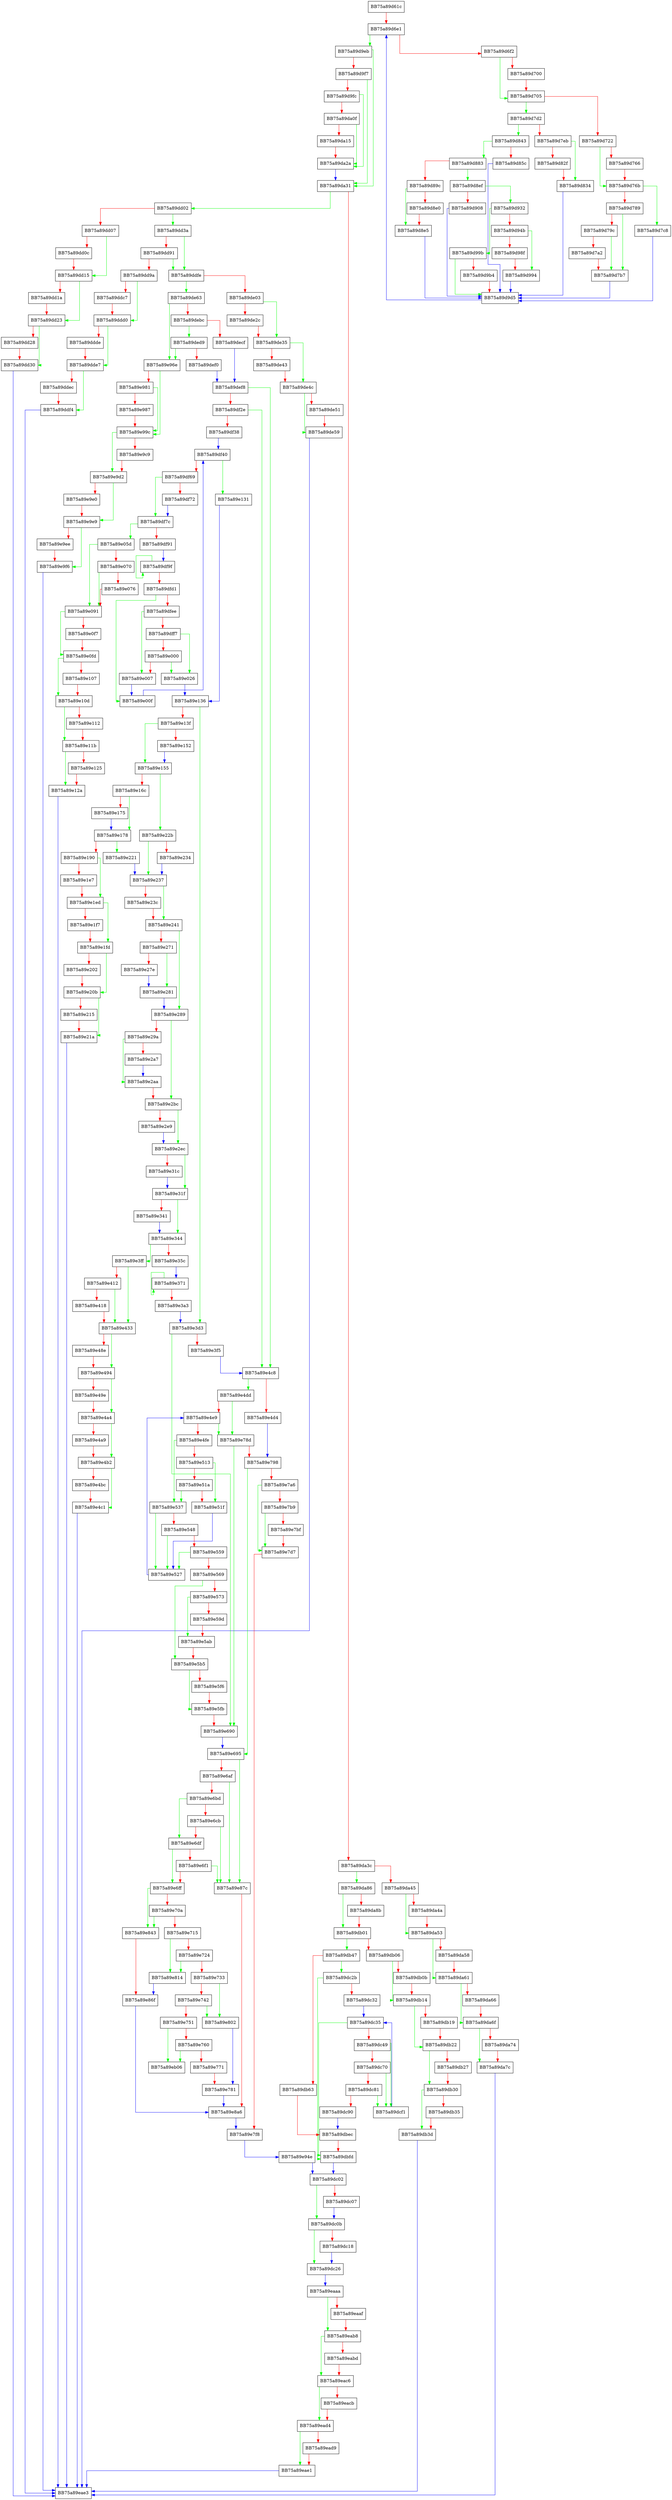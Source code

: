 digraph ProcessSampleRequestResponse {
  node [shape="box"];
  graph [splines=ortho];
  BB75a89d61c -> BB75a89d6e1 [color="red"];
  BB75a89d6e1 -> BB75a89d9eb [color="green"];
  BB75a89d6e1 -> BB75a89d6f2 [color="red"];
  BB75a89d6f2 -> BB75a89d705 [color="green"];
  BB75a89d6f2 -> BB75a89d700 [color="red"];
  BB75a89d700 -> BB75a89d705 [color="red"];
  BB75a89d705 -> BB75a89d7d2 [color="green"];
  BB75a89d705 -> BB75a89d722 [color="red"];
  BB75a89d722 -> BB75a89d76b [color="green"];
  BB75a89d722 -> BB75a89d766 [color="red"];
  BB75a89d766 -> BB75a89d76b [color="red"];
  BB75a89d76b -> BB75a89d7c8 [color="green"];
  BB75a89d76b -> BB75a89d789 [color="red"];
  BB75a89d789 -> BB75a89d7b7 [color="green"];
  BB75a89d789 -> BB75a89d79c [color="red"];
  BB75a89d79c -> BB75a89d7b7 [color="green"];
  BB75a89d79c -> BB75a89d7a2 [color="red"];
  BB75a89d7a2 -> BB75a89d7b7 [color="red"];
  BB75a89d7b7 -> BB75a89d9d5 [color="blue"];
  BB75a89d7c8 -> BB75a89d9d5 [color="blue"];
  BB75a89d7d2 -> BB75a89d843 [color="green"];
  BB75a89d7d2 -> BB75a89d7eb [color="red"];
  BB75a89d7eb -> BB75a89d834 [color="green"];
  BB75a89d7eb -> BB75a89d82f [color="red"];
  BB75a89d82f -> BB75a89d834 [color="red"];
  BB75a89d834 -> BB75a89d9d5 [color="blue"];
  BB75a89d843 -> BB75a89d883 [color="green"];
  BB75a89d843 -> BB75a89d85c [color="red"];
  BB75a89d85c -> BB75a89d9d5 [color="blue"];
  BB75a89d883 -> BB75a89d8ef [color="green"];
  BB75a89d883 -> BB75a89d89c [color="red"];
  BB75a89d89c -> BB75a89d8e5 [color="green"];
  BB75a89d89c -> BB75a89d8e0 [color="red"];
  BB75a89d8e0 -> BB75a89d8e5 [color="red"];
  BB75a89d8e5 -> BB75a89d9d5 [color="blue"];
  BB75a89d8ef -> BB75a89d932 [color="green"];
  BB75a89d8ef -> BB75a89d908 [color="red"];
  BB75a89d908 -> BB75a89d9d5 [color="blue"];
  BB75a89d932 -> BB75a89d99b [color="green"];
  BB75a89d932 -> BB75a89d94b [color="red"];
  BB75a89d94b -> BB75a89d994 [color="green"];
  BB75a89d94b -> BB75a89d98f [color="red"];
  BB75a89d98f -> BB75a89d994 [color="red"];
  BB75a89d994 -> BB75a89d9d5 [color="blue"];
  BB75a89d99b -> BB75a89d9d5 [color="green"];
  BB75a89d99b -> BB75a89d9b4 [color="red"];
  BB75a89d9b4 -> BB75a89d9d5 [color="red"];
  BB75a89d9d5 -> BB75a89d6e1 [color="blue"];
  BB75a89d9eb -> BB75a89da31 [color="green"];
  BB75a89d9eb -> BB75a89d9f7 [color="red"];
  BB75a89d9f7 -> BB75a89da31 [color="green"];
  BB75a89d9f7 -> BB75a89d9fc [color="red"];
  BB75a89d9fc -> BB75a89da2a [color="green"];
  BB75a89d9fc -> BB75a89da0f [color="red"];
  BB75a89da0f -> BB75a89da2a [color="green"];
  BB75a89da0f -> BB75a89da15 [color="red"];
  BB75a89da15 -> BB75a89da2a [color="red"];
  BB75a89da2a -> BB75a89da31 [color="blue"];
  BB75a89da31 -> BB75a89dd02 [color="green"];
  BB75a89da31 -> BB75a89da3c [color="red"];
  BB75a89da3c -> BB75a89da86 [color="green"];
  BB75a89da3c -> BB75a89da45 [color="red"];
  BB75a89da45 -> BB75a89da53 [color="green"];
  BB75a89da45 -> BB75a89da4a [color="red"];
  BB75a89da4a -> BB75a89da53 [color="red"];
  BB75a89da53 -> BB75a89da61 [color="green"];
  BB75a89da53 -> BB75a89da58 [color="red"];
  BB75a89da58 -> BB75a89da61 [color="red"];
  BB75a89da61 -> BB75a89da6f [color="green"];
  BB75a89da61 -> BB75a89da66 [color="red"];
  BB75a89da66 -> BB75a89da6f [color="red"];
  BB75a89da6f -> BB75a89da7c [color="green"];
  BB75a89da6f -> BB75a89da74 [color="red"];
  BB75a89da74 -> BB75a89da7c [color="red"];
  BB75a89da7c -> BB75a89eae3 [color="blue"];
  BB75a89da86 -> BB75a89db01 [color="green"];
  BB75a89da86 -> BB75a89da8b [color="red"];
  BB75a89da8b -> BB75a89db01 [color="red"];
  BB75a89db01 -> BB75a89db47 [color="green"];
  BB75a89db01 -> BB75a89db06 [color="red"];
  BB75a89db06 -> BB75a89db14 [color="green"];
  BB75a89db06 -> BB75a89db0b [color="red"];
  BB75a89db0b -> BB75a89db14 [color="red"];
  BB75a89db14 -> BB75a89db22 [color="green"];
  BB75a89db14 -> BB75a89db19 [color="red"];
  BB75a89db19 -> BB75a89db22 [color="red"];
  BB75a89db22 -> BB75a89db30 [color="green"];
  BB75a89db22 -> BB75a89db27 [color="red"];
  BB75a89db27 -> BB75a89db30 [color="red"];
  BB75a89db30 -> BB75a89db3d [color="green"];
  BB75a89db30 -> BB75a89db35 [color="red"];
  BB75a89db35 -> BB75a89db3d [color="red"];
  BB75a89db3d -> BB75a89eae3 [color="blue"];
  BB75a89db47 -> BB75a89dc2b [color="green"];
  BB75a89db47 -> BB75a89db63 [color="red"];
  BB75a89db63 -> BB75a89dbec [color="red"];
  BB75a89dbec -> BB75a89dbfd [color="red"];
  BB75a89dbfd -> BB75a89dc02 [color="blue"];
  BB75a89dc02 -> BB75a89dc0b [color="green"];
  BB75a89dc02 -> BB75a89dc07 [color="red"];
  BB75a89dc07 -> BB75a89dc0b [color="blue"];
  BB75a89dc0b -> BB75a89dc26 [color="green"];
  BB75a89dc0b -> BB75a89dc18 [color="red"];
  BB75a89dc18 -> BB75a89dc26 [color="blue"];
  BB75a89dc26 -> BB75a89eaaa [color="blue"];
  BB75a89dc2b -> BB75a89dbfd [color="green"];
  BB75a89dc2b -> BB75a89dc32 [color="red"];
  BB75a89dc32 -> BB75a89dc35 [color="blue"];
  BB75a89dc35 -> BB75a89dbfd [color="green"];
  BB75a89dc35 -> BB75a89dc49 [color="red"];
  BB75a89dc49 -> BB75a89dcf1 [color="green"];
  BB75a89dc49 -> BB75a89dc70 [color="red"];
  BB75a89dc70 -> BB75a89dcf1 [color="green"];
  BB75a89dc70 -> BB75a89dc81 [color="red"];
  BB75a89dc81 -> BB75a89dcf1 [color="green"];
  BB75a89dc81 -> BB75a89dc90 [color="red"];
  BB75a89dc90 -> BB75a89dbec [color="blue"];
  BB75a89dcf1 -> BB75a89dc35 [color="blue"];
  BB75a89dd02 -> BB75a89dd3a [color="green"];
  BB75a89dd02 -> BB75a89dd07 [color="red"];
  BB75a89dd07 -> BB75a89dd15 [color="green"];
  BB75a89dd07 -> BB75a89dd0c [color="red"];
  BB75a89dd0c -> BB75a89dd15 [color="red"];
  BB75a89dd15 -> BB75a89dd23 [color="green"];
  BB75a89dd15 -> BB75a89dd1a [color="red"];
  BB75a89dd1a -> BB75a89dd23 [color="red"];
  BB75a89dd23 -> BB75a89dd30 [color="green"];
  BB75a89dd23 -> BB75a89dd28 [color="red"];
  BB75a89dd28 -> BB75a89dd30 [color="red"];
  BB75a89dd30 -> BB75a89eae3 [color="blue"];
  BB75a89dd3a -> BB75a89ddfe [color="green"];
  BB75a89dd3a -> BB75a89dd91 [color="red"];
  BB75a89dd91 -> BB75a89ddfe [color="green"];
  BB75a89dd91 -> BB75a89dd9a [color="red"];
  BB75a89dd9a -> BB75a89ddd0 [color="green"];
  BB75a89dd9a -> BB75a89ddc7 [color="red"];
  BB75a89ddc7 -> BB75a89ddd0 [color="red"];
  BB75a89ddd0 -> BB75a89dde7 [color="green"];
  BB75a89ddd0 -> BB75a89ddde [color="red"];
  BB75a89ddde -> BB75a89dde7 [color="red"];
  BB75a89dde7 -> BB75a89ddf4 [color="green"];
  BB75a89dde7 -> BB75a89ddec [color="red"];
  BB75a89ddec -> BB75a89ddf4 [color="red"];
  BB75a89ddf4 -> BB75a89eae3 [color="blue"];
  BB75a89ddfe -> BB75a89de63 [color="green"];
  BB75a89ddfe -> BB75a89de03 [color="red"];
  BB75a89de03 -> BB75a89de35 [color="green"];
  BB75a89de03 -> BB75a89de2c [color="red"];
  BB75a89de2c -> BB75a89de35 [color="red"];
  BB75a89de35 -> BB75a89de4c [color="green"];
  BB75a89de35 -> BB75a89de43 [color="red"];
  BB75a89de43 -> BB75a89de4c [color="red"];
  BB75a89de4c -> BB75a89de59 [color="green"];
  BB75a89de4c -> BB75a89de51 [color="red"];
  BB75a89de51 -> BB75a89de59 [color="red"];
  BB75a89de59 -> BB75a89eae3 [color="blue"];
  BB75a89de63 -> BB75a89e96e [color="green"];
  BB75a89de63 -> BB75a89debc [color="red"];
  BB75a89debc -> BB75a89ded9 [color="green"];
  BB75a89debc -> BB75a89decf [color="red"];
  BB75a89decf -> BB75a89def8 [color="blue"];
  BB75a89ded9 -> BB75a89e96e [color="green"];
  BB75a89ded9 -> BB75a89def0 [color="red"];
  BB75a89def0 -> BB75a89def8 [color="blue"];
  BB75a89def8 -> BB75a89e4c8 [color="green"];
  BB75a89def8 -> BB75a89df2e [color="red"];
  BB75a89df2e -> BB75a89e4c8 [color="green"];
  BB75a89df2e -> BB75a89df38 [color="red"];
  BB75a89df38 -> BB75a89df40 [color="blue"];
  BB75a89df40 -> BB75a89e131 [color="green"];
  BB75a89df40 -> BB75a89df69 [color="red"];
  BB75a89df69 -> BB75a89df7c [color="green"];
  BB75a89df69 -> BB75a89df72 [color="red"];
  BB75a89df72 -> BB75a89df7c [color="blue"];
  BB75a89df7c -> BB75a89e05d [color="green"];
  BB75a89df7c -> BB75a89df91 [color="red"];
  BB75a89df91 -> BB75a89df9f [color="blue"];
  BB75a89df9f -> BB75a89df9f [color="green"];
  BB75a89df9f -> BB75a89dfd1 [color="red"];
  BB75a89dfd1 -> BB75a89e00f [color="green"];
  BB75a89dfd1 -> BB75a89dfee [color="red"];
  BB75a89dfee -> BB75a89e007 [color="green"];
  BB75a89dfee -> BB75a89dff7 [color="red"];
  BB75a89dff7 -> BB75a89e026 [color="green"];
  BB75a89dff7 -> BB75a89e000 [color="red"];
  BB75a89e000 -> BB75a89e026 [color="green"];
  BB75a89e000 -> BB75a89e007 [color="red"];
  BB75a89e007 -> BB75a89e00f [color="blue"];
  BB75a89e00f -> BB75a89df40 [color="blue"];
  BB75a89e026 -> BB75a89e136 [color="blue"];
  BB75a89e05d -> BB75a89e091 [color="green"];
  BB75a89e05d -> BB75a89e070 [color="red"];
  BB75a89e070 -> BB75a89e091 [color="green"];
  BB75a89e070 -> BB75a89e076 [color="red"];
  BB75a89e076 -> BB75a89e091 [color="red"];
  BB75a89e091 -> BB75a89e0fd [color="green"];
  BB75a89e091 -> BB75a89e0f7 [color="red"];
  BB75a89e0f7 -> BB75a89e0fd [color="red"];
  BB75a89e0fd -> BB75a89e10d [color="green"];
  BB75a89e0fd -> BB75a89e107 [color="red"];
  BB75a89e107 -> BB75a89e10d [color="red"];
  BB75a89e10d -> BB75a89e11b [color="green"];
  BB75a89e10d -> BB75a89e112 [color="red"];
  BB75a89e112 -> BB75a89e11b [color="red"];
  BB75a89e11b -> BB75a89e12a [color="green"];
  BB75a89e11b -> BB75a89e125 [color="red"];
  BB75a89e125 -> BB75a89e12a [color="red"];
  BB75a89e12a -> BB75a89eae3 [color="blue"];
  BB75a89e131 -> BB75a89e136 [color="blue"];
  BB75a89e136 -> BB75a89e3d3 [color="green"];
  BB75a89e136 -> BB75a89e13f [color="red"];
  BB75a89e13f -> BB75a89e155 [color="green"];
  BB75a89e13f -> BB75a89e152 [color="red"];
  BB75a89e152 -> BB75a89e155 [color="blue"];
  BB75a89e155 -> BB75a89e22b [color="green"];
  BB75a89e155 -> BB75a89e16c [color="red"];
  BB75a89e16c -> BB75a89e178 [color="green"];
  BB75a89e16c -> BB75a89e175 [color="red"];
  BB75a89e175 -> BB75a89e178 [color="blue"];
  BB75a89e178 -> BB75a89e221 [color="green"];
  BB75a89e178 -> BB75a89e190 [color="red"];
  BB75a89e190 -> BB75a89e1ed [color="green"];
  BB75a89e190 -> BB75a89e1e7 [color="red"];
  BB75a89e1e7 -> BB75a89e1ed [color="red"];
  BB75a89e1ed -> BB75a89e1fd [color="green"];
  BB75a89e1ed -> BB75a89e1f7 [color="red"];
  BB75a89e1f7 -> BB75a89e1fd [color="red"];
  BB75a89e1fd -> BB75a89e20b [color="green"];
  BB75a89e1fd -> BB75a89e202 [color="red"];
  BB75a89e202 -> BB75a89e20b [color="red"];
  BB75a89e20b -> BB75a89e21a [color="green"];
  BB75a89e20b -> BB75a89e215 [color="red"];
  BB75a89e215 -> BB75a89e21a [color="red"];
  BB75a89e21a -> BB75a89eae3 [color="blue"];
  BB75a89e221 -> BB75a89e237 [color="blue"];
  BB75a89e22b -> BB75a89e237 [color="green"];
  BB75a89e22b -> BB75a89e234 [color="red"];
  BB75a89e234 -> BB75a89e237 [color="blue"];
  BB75a89e237 -> BB75a89e241 [color="green"];
  BB75a89e237 -> BB75a89e23c [color="red"];
  BB75a89e23c -> BB75a89e241 [color="red"];
  BB75a89e241 -> BB75a89e289 [color="green"];
  BB75a89e241 -> BB75a89e271 [color="red"];
  BB75a89e271 -> BB75a89e281 [color="green"];
  BB75a89e271 -> BB75a89e27e [color="red"];
  BB75a89e27e -> BB75a89e281 [color="blue"];
  BB75a89e281 -> BB75a89e289 [color="blue"];
  BB75a89e289 -> BB75a89e2bc [color="green"];
  BB75a89e289 -> BB75a89e29a [color="red"];
  BB75a89e29a -> BB75a89e2aa [color="green"];
  BB75a89e29a -> BB75a89e2a7 [color="red"];
  BB75a89e2a7 -> BB75a89e2aa [color="blue"];
  BB75a89e2aa -> BB75a89e2bc [color="red"];
  BB75a89e2bc -> BB75a89e2ec [color="green"];
  BB75a89e2bc -> BB75a89e2e9 [color="red"];
  BB75a89e2e9 -> BB75a89e2ec [color="blue"];
  BB75a89e2ec -> BB75a89e31f [color="green"];
  BB75a89e2ec -> BB75a89e31c [color="red"];
  BB75a89e31c -> BB75a89e31f [color="blue"];
  BB75a89e31f -> BB75a89e344 [color="green"];
  BB75a89e31f -> BB75a89e341 [color="red"];
  BB75a89e341 -> BB75a89e344 [color="blue"];
  BB75a89e344 -> BB75a89e3ff [color="green"];
  BB75a89e344 -> BB75a89e35c [color="red"];
  BB75a89e35c -> BB75a89e371 [color="blue"];
  BB75a89e371 -> BB75a89e371 [color="green"];
  BB75a89e371 -> BB75a89e3a3 [color="red"];
  BB75a89e3a3 -> BB75a89e3d3 [color="blue"];
  BB75a89e3d3 -> BB75a89e690 [color="green"];
  BB75a89e3d3 -> BB75a89e3f5 [color="red"];
  BB75a89e3f5 -> BB75a89e4c8 [color="blue"];
  BB75a89e3ff -> BB75a89e433 [color="green"];
  BB75a89e3ff -> BB75a89e412 [color="red"];
  BB75a89e412 -> BB75a89e433 [color="green"];
  BB75a89e412 -> BB75a89e418 [color="red"];
  BB75a89e418 -> BB75a89e433 [color="red"];
  BB75a89e433 -> BB75a89e494 [color="green"];
  BB75a89e433 -> BB75a89e48e [color="red"];
  BB75a89e48e -> BB75a89e494 [color="red"];
  BB75a89e494 -> BB75a89e4a4 [color="green"];
  BB75a89e494 -> BB75a89e49e [color="red"];
  BB75a89e49e -> BB75a89e4a4 [color="red"];
  BB75a89e4a4 -> BB75a89e4b2 [color="green"];
  BB75a89e4a4 -> BB75a89e4a9 [color="red"];
  BB75a89e4a9 -> BB75a89e4b2 [color="red"];
  BB75a89e4b2 -> BB75a89e4c1 [color="green"];
  BB75a89e4b2 -> BB75a89e4bc [color="red"];
  BB75a89e4bc -> BB75a89e4c1 [color="red"];
  BB75a89e4c1 -> BB75a89eae3 [color="blue"];
  BB75a89e4c8 -> BB75a89e4dd [color="green"];
  BB75a89e4c8 -> BB75a89e4d4 [color="red"];
  BB75a89e4d4 -> BB75a89e798 [color="blue"];
  BB75a89e4dd -> BB75a89e78d [color="green"];
  BB75a89e4dd -> BB75a89e4e9 [color="red"];
  BB75a89e4e9 -> BB75a89e78d [color="green"];
  BB75a89e4e9 -> BB75a89e4fe [color="red"];
  BB75a89e4fe -> BB75a89e537 [color="green"];
  BB75a89e4fe -> BB75a89e513 [color="red"];
  BB75a89e513 -> BB75a89e51f [color="green"];
  BB75a89e513 -> BB75a89e51a [color="red"];
  BB75a89e51a -> BB75a89e537 [color="green"];
  BB75a89e51a -> BB75a89e51f [color="red"];
  BB75a89e51f -> BB75a89e527 [color="blue"];
  BB75a89e527 -> BB75a89e4e9 [color="blue"];
  BB75a89e537 -> BB75a89e527 [color="green"];
  BB75a89e537 -> BB75a89e548 [color="red"];
  BB75a89e548 -> BB75a89e527 [color="green"];
  BB75a89e548 -> BB75a89e559 [color="red"];
  BB75a89e559 -> BB75a89e527 [color="green"];
  BB75a89e559 -> BB75a89e569 [color="red"];
  BB75a89e569 -> BB75a89e5b5 [color="green"];
  BB75a89e569 -> BB75a89e573 [color="red"];
  BB75a89e573 -> BB75a89e5ab [color="green"];
  BB75a89e573 -> BB75a89e59d [color="red"];
  BB75a89e59d -> BB75a89e5ab [color="red"];
  BB75a89e5ab -> BB75a89e5b5 [color="red"];
  BB75a89e5b5 -> BB75a89e5fb [color="green"];
  BB75a89e5b5 -> BB75a89e5f6 [color="red"];
  BB75a89e5f6 -> BB75a89e5fb [color="red"];
  BB75a89e5fb -> BB75a89e690 [color="red"];
  BB75a89e690 -> BB75a89e695 [color="blue"];
  BB75a89e695 -> BB75a89e87c [color="green"];
  BB75a89e695 -> BB75a89e6af [color="red"];
  BB75a89e6af -> BB75a89e87c [color="green"];
  BB75a89e6af -> BB75a89e6bd [color="red"];
  BB75a89e6bd -> BB75a89e6df [color="green"];
  BB75a89e6bd -> BB75a89e6cb [color="red"];
  BB75a89e6cb -> BB75a89e87c [color="green"];
  BB75a89e6cb -> BB75a89e6df [color="red"];
  BB75a89e6df -> BB75a89e6ff [color="green"];
  BB75a89e6df -> BB75a89e6f1 [color="red"];
  BB75a89e6f1 -> BB75a89e87c [color="green"];
  BB75a89e6f1 -> BB75a89e6ff [color="red"];
  BB75a89e6ff -> BB75a89e843 [color="green"];
  BB75a89e6ff -> BB75a89e70a [color="red"];
  BB75a89e70a -> BB75a89e843 [color="green"];
  BB75a89e70a -> BB75a89e715 [color="red"];
  BB75a89e715 -> BB75a89e814 [color="green"];
  BB75a89e715 -> BB75a89e724 [color="red"];
  BB75a89e724 -> BB75a89e814 [color="green"];
  BB75a89e724 -> BB75a89e733 [color="red"];
  BB75a89e733 -> BB75a89e802 [color="green"];
  BB75a89e733 -> BB75a89e742 [color="red"];
  BB75a89e742 -> BB75a89e802 [color="green"];
  BB75a89e742 -> BB75a89e751 [color="red"];
  BB75a89e751 -> BB75a89eb06 [color="green"];
  BB75a89e751 -> BB75a89e760 [color="red"];
  BB75a89e760 -> BB75a89eb06 [color="green"];
  BB75a89e760 -> BB75a89e771 [color="red"];
  BB75a89e771 -> BB75a89e781 [color="red"];
  BB75a89e781 -> BB75a89e8a6 [color="blue"];
  BB75a89e78d -> BB75a89e690 [color="green"];
  BB75a89e78d -> BB75a89e798 [color="red"];
  BB75a89e798 -> BB75a89e695 [color="green"];
  BB75a89e798 -> BB75a89e7a6 [color="red"];
  BB75a89e7a6 -> BB75a89e7d7 [color="green"];
  BB75a89e7a6 -> BB75a89e7b9 [color="red"];
  BB75a89e7b9 -> BB75a89e7d7 [color="green"];
  BB75a89e7b9 -> BB75a89e7bf [color="red"];
  BB75a89e7bf -> BB75a89e7d7 [color="red"];
  BB75a89e7d7 -> BB75a89e7f8 [color="red"];
  BB75a89e7f8 -> BB75a89e94e [color="blue"];
  BB75a89e802 -> BB75a89e781 [color="blue"];
  BB75a89e814 -> BB75a89e86f [color="blue"];
  BB75a89e843 -> BB75a89e86f [color="red"];
  BB75a89e86f -> BB75a89e8a6 [color="blue"];
  BB75a89e87c -> BB75a89e8a6 [color="red"];
  BB75a89e8a6 -> BB75a89e7f8 [color="blue"];
  BB75a89e94e -> BB75a89dc02 [color="blue"];
  BB75a89e96e -> BB75a89e99c [color="green"];
  BB75a89e96e -> BB75a89e981 [color="red"];
  BB75a89e981 -> BB75a89e99c [color="green"];
  BB75a89e981 -> BB75a89e987 [color="red"];
  BB75a89e987 -> BB75a89e99c [color="red"];
  BB75a89e99c -> BB75a89e9d2 [color="green"];
  BB75a89e99c -> BB75a89e9c9 [color="red"];
  BB75a89e9c9 -> BB75a89e9d2 [color="red"];
  BB75a89e9d2 -> BB75a89e9e9 [color="green"];
  BB75a89e9d2 -> BB75a89e9e0 [color="red"];
  BB75a89e9e0 -> BB75a89e9e9 [color="red"];
  BB75a89e9e9 -> BB75a89e9f6 [color="green"];
  BB75a89e9e9 -> BB75a89e9ee [color="red"];
  BB75a89e9ee -> BB75a89e9f6 [color="red"];
  BB75a89e9f6 -> BB75a89eae3 [color="blue"];
  BB75a89eaaa -> BB75a89eab8 [color="green"];
  BB75a89eaaa -> BB75a89eaaf [color="red"];
  BB75a89eaaf -> BB75a89eab8 [color="red"];
  BB75a89eab8 -> BB75a89eac6 [color="green"];
  BB75a89eab8 -> BB75a89eabd [color="red"];
  BB75a89eabd -> BB75a89eac6 [color="red"];
  BB75a89eac6 -> BB75a89ead4 [color="green"];
  BB75a89eac6 -> BB75a89eacb [color="red"];
  BB75a89eacb -> BB75a89ead4 [color="red"];
  BB75a89ead4 -> BB75a89eae1 [color="green"];
  BB75a89ead4 -> BB75a89ead9 [color="red"];
  BB75a89ead9 -> BB75a89eae1 [color="red"];
  BB75a89eae1 -> BB75a89eae3 [color="blue"];
}